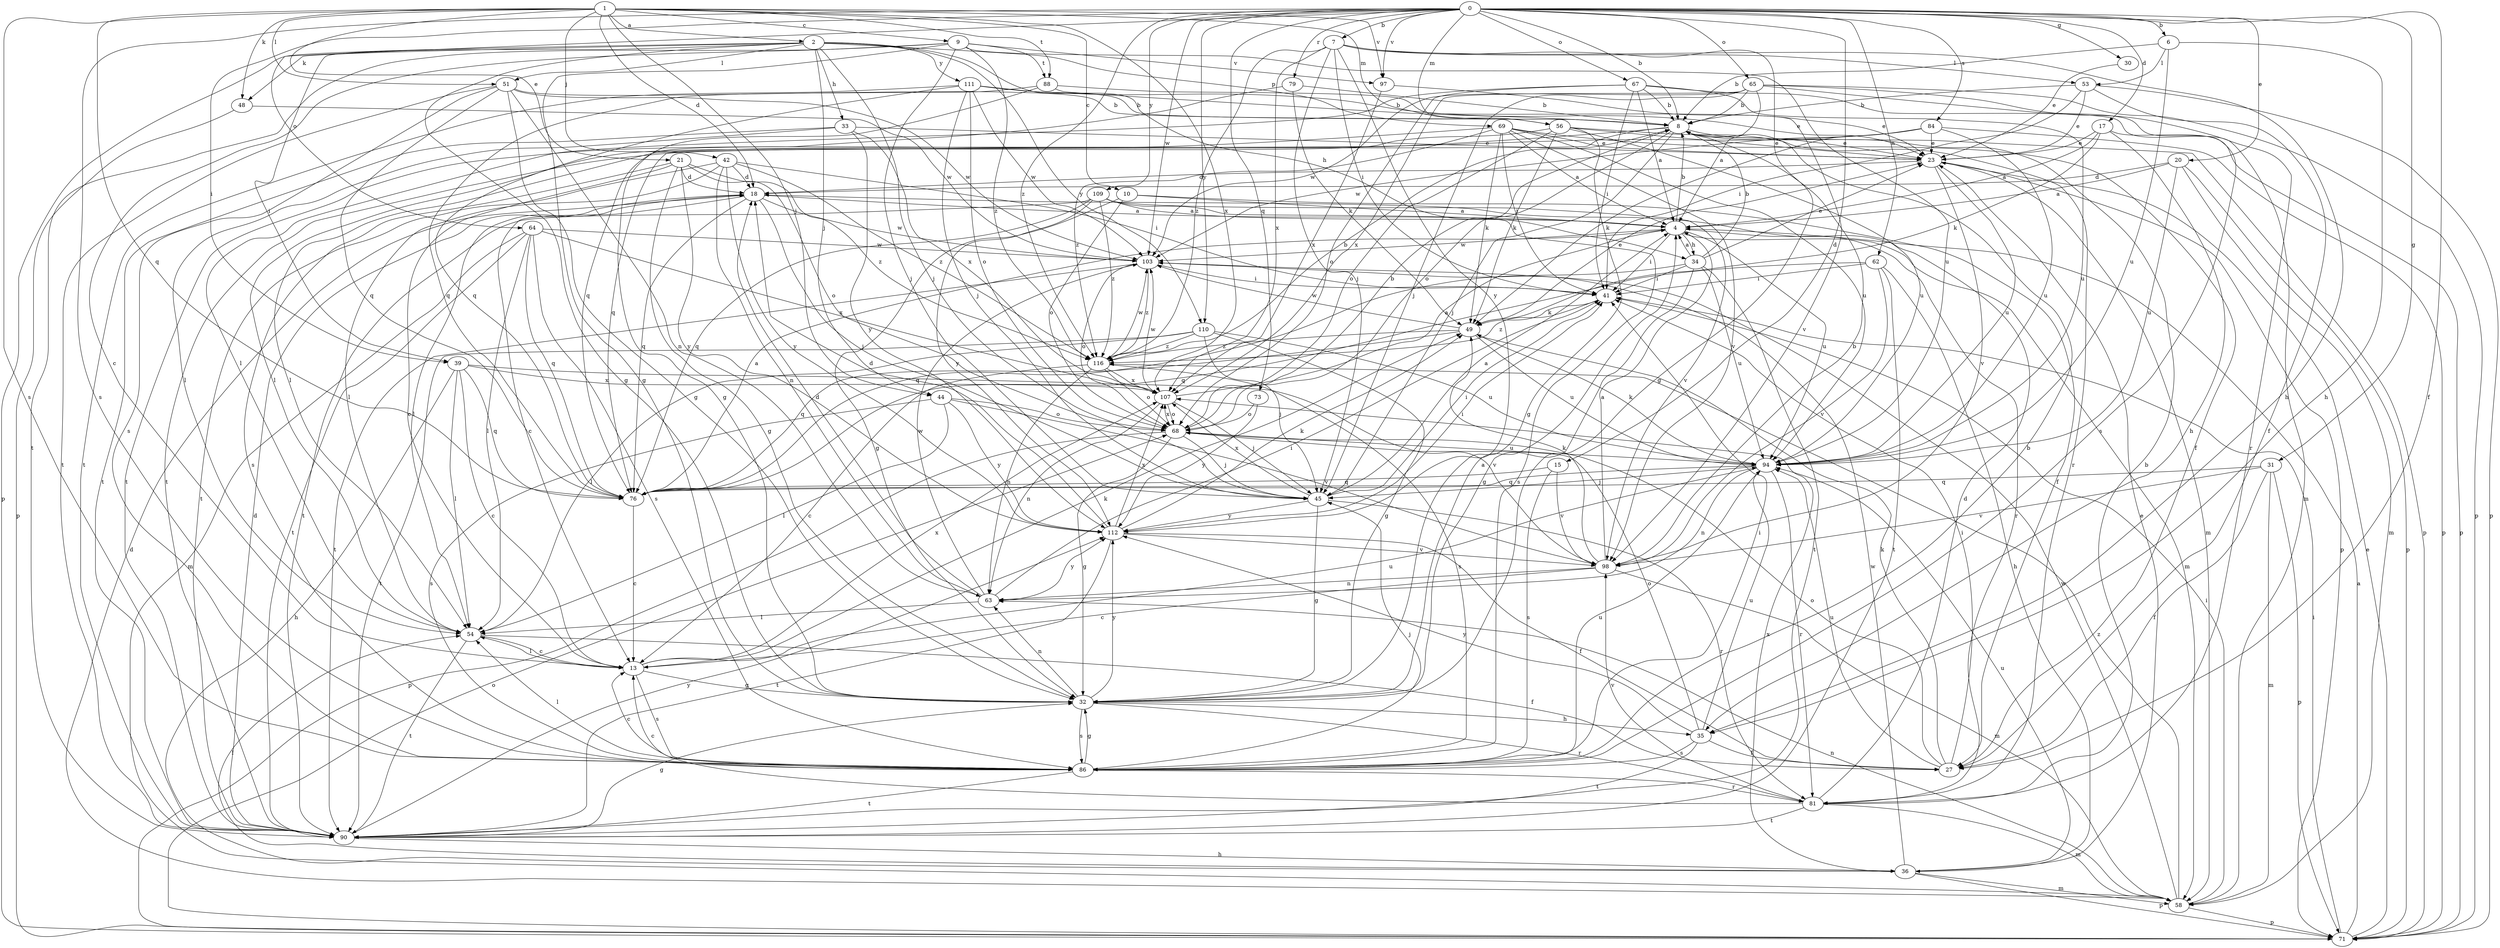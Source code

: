 strict digraph  {
0;
1;
2;
4;
6;
7;
8;
9;
10;
13;
15;
17;
18;
20;
21;
23;
27;
30;
31;
32;
33;
34;
35;
36;
39;
41;
42;
44;
45;
48;
49;
51;
53;
54;
56;
58;
62;
63;
64;
65;
67;
68;
69;
71;
73;
76;
79;
81;
84;
86;
88;
90;
94;
97;
98;
103;
107;
109;
110;
111;
112;
116;
0 -> 6  [label=b];
0 -> 7  [label=b];
0 -> 8  [label=b];
0 -> 15  [label=d];
0 -> 17  [label=d];
0 -> 20  [label=e];
0 -> 27  [label=f];
0 -> 30  [label=g];
0 -> 31  [label=g];
0 -> 39  [label=i];
0 -> 56  [label=m];
0 -> 62  [label=n];
0 -> 64  [label=o];
0 -> 65  [label=o];
0 -> 67  [label=o];
0 -> 73  [label=q];
0 -> 79  [label=r];
0 -> 84  [label=s];
0 -> 86  [label=s];
0 -> 97  [label=v];
0 -> 103  [label=w];
0 -> 109  [label=y];
0 -> 110  [label=y];
0 -> 116  [label=z];
1 -> 2  [label=a];
1 -> 9  [label=c];
1 -> 10  [label=c];
1 -> 18  [label=d];
1 -> 21  [label=e];
1 -> 42  [label=j];
1 -> 44  [label=j];
1 -> 48  [label=k];
1 -> 51  [label=l];
1 -> 56  [label=m];
1 -> 76  [label=q];
1 -> 86  [label=s];
1 -> 88  [label=t];
1 -> 97  [label=v];
1 -> 107  [label=x];
2 -> 32  [label=g];
2 -> 33  [label=h];
2 -> 34  [label=h];
2 -> 39  [label=i];
2 -> 44  [label=j];
2 -> 45  [label=j];
2 -> 48  [label=k];
2 -> 51  [label=l];
2 -> 69  [label=p];
2 -> 71  [label=p];
2 -> 110  [label=y];
2 -> 111  [label=y];
4 -> 8  [label=b];
4 -> 34  [label=h];
4 -> 41  [label=i];
4 -> 58  [label=m];
4 -> 81  [label=r];
4 -> 94  [label=u];
4 -> 103  [label=w];
6 -> 8  [label=b];
6 -> 35  [label=h];
6 -> 53  [label=l];
6 -> 94  [label=u];
7 -> 32  [label=g];
7 -> 35  [label=h];
7 -> 41  [label=i];
7 -> 45  [label=j];
7 -> 53  [label=l];
7 -> 107  [label=x];
7 -> 112  [label=y];
7 -> 116  [label=z];
8 -> 23  [label=e];
8 -> 45  [label=j];
8 -> 54  [label=l];
8 -> 68  [label=o];
8 -> 71  [label=p];
8 -> 76  [label=q];
9 -> 13  [label=c];
9 -> 32  [label=g];
9 -> 45  [label=j];
9 -> 88  [label=t];
9 -> 90  [label=t];
9 -> 94  [label=u];
9 -> 97  [label=v];
9 -> 116  [label=z];
10 -> 4  [label=a];
10 -> 27  [label=f];
10 -> 32  [label=g];
10 -> 68  [label=o];
13 -> 32  [label=g];
13 -> 49  [label=k];
13 -> 54  [label=l];
13 -> 86  [label=s];
13 -> 94  [label=u];
13 -> 107  [label=x];
15 -> 76  [label=q];
15 -> 86  [label=s];
15 -> 98  [label=v];
17 -> 4  [label=a];
17 -> 23  [label=e];
17 -> 35  [label=h];
17 -> 49  [label=k];
17 -> 71  [label=p];
18 -> 4  [label=a];
18 -> 13  [label=c];
18 -> 45  [label=j];
18 -> 54  [label=l];
18 -> 76  [label=q];
18 -> 103  [label=w];
20 -> 4  [label=a];
20 -> 18  [label=d];
20 -> 58  [label=m];
20 -> 71  [label=p];
20 -> 94  [label=u];
21 -> 13  [label=c];
21 -> 18  [label=d];
21 -> 32  [label=g];
21 -> 68  [label=o];
21 -> 86  [label=s];
21 -> 112  [label=y];
21 -> 116  [label=z];
23 -> 18  [label=d];
23 -> 58  [label=m];
23 -> 71  [label=p];
23 -> 94  [label=u];
23 -> 98  [label=v];
27 -> 41  [label=i];
27 -> 49  [label=k];
27 -> 68  [label=o];
27 -> 94  [label=u];
30 -> 23  [label=e];
31 -> 27  [label=f];
31 -> 58  [label=m];
31 -> 71  [label=p];
31 -> 76  [label=q];
31 -> 98  [label=v];
32 -> 4  [label=a];
32 -> 35  [label=h];
32 -> 63  [label=n];
32 -> 81  [label=r];
32 -> 86  [label=s];
32 -> 112  [label=y];
33 -> 23  [label=e];
33 -> 54  [label=l];
33 -> 90  [label=t];
33 -> 107  [label=x];
33 -> 112  [label=y];
34 -> 4  [label=a];
34 -> 8  [label=b];
34 -> 23  [label=e];
34 -> 32  [label=g];
34 -> 41  [label=i];
34 -> 76  [label=q];
34 -> 90  [label=t];
34 -> 94  [label=u];
35 -> 27  [label=f];
35 -> 68  [label=o];
35 -> 86  [label=s];
35 -> 90  [label=t];
35 -> 94  [label=u];
35 -> 112  [label=y];
36 -> 23  [label=e];
36 -> 54  [label=l];
36 -> 58  [label=m];
36 -> 71  [label=p];
36 -> 94  [label=u];
36 -> 103  [label=w];
36 -> 107  [label=x];
39 -> 13  [label=c];
39 -> 36  [label=h];
39 -> 54  [label=l];
39 -> 76  [label=q];
39 -> 98  [label=v];
39 -> 107  [label=x];
41 -> 49  [label=k];
41 -> 116  [label=z];
42 -> 18  [label=d];
42 -> 41  [label=i];
42 -> 54  [label=l];
42 -> 63  [label=n];
42 -> 90  [label=t];
42 -> 112  [label=y];
42 -> 116  [label=z];
44 -> 54  [label=l];
44 -> 68  [label=o];
44 -> 86  [label=s];
44 -> 98  [label=v];
44 -> 112  [label=y];
45 -> 4  [label=a];
45 -> 32  [label=g];
45 -> 41  [label=i];
45 -> 81  [label=r];
45 -> 107  [label=x];
45 -> 112  [label=y];
48 -> 71  [label=p];
48 -> 103  [label=w];
49 -> 23  [label=e];
49 -> 76  [label=q];
49 -> 94  [label=u];
49 -> 103  [label=w];
49 -> 116  [label=z];
51 -> 8  [label=b];
51 -> 32  [label=g];
51 -> 63  [label=n];
51 -> 76  [label=q];
51 -> 86  [label=s];
51 -> 90  [label=t];
51 -> 103  [label=w];
53 -> 8  [label=b];
53 -> 23  [label=e];
53 -> 27  [label=f];
53 -> 41  [label=i];
53 -> 71  [label=p];
54 -> 13  [label=c];
54 -> 27  [label=f];
54 -> 90  [label=t];
56 -> 23  [label=e];
56 -> 32  [label=g];
56 -> 49  [label=k];
56 -> 54  [label=l];
56 -> 68  [label=o];
56 -> 81  [label=r];
56 -> 94  [label=u];
58 -> 18  [label=d];
58 -> 41  [label=i];
58 -> 63  [label=n];
58 -> 71  [label=p];
58 -> 103  [label=w];
58 -> 116  [label=z];
62 -> 36  [label=h];
62 -> 41  [label=i];
62 -> 76  [label=q];
62 -> 90  [label=t];
62 -> 98  [label=v];
63 -> 18  [label=d];
63 -> 41  [label=i];
63 -> 54  [label=l];
63 -> 103  [label=w];
63 -> 112  [label=y];
64 -> 54  [label=l];
64 -> 58  [label=m];
64 -> 76  [label=q];
64 -> 86  [label=s];
64 -> 90  [label=t];
64 -> 103  [label=w];
64 -> 107  [label=x];
65 -> 4  [label=a];
65 -> 8  [label=b];
65 -> 45  [label=j];
65 -> 71  [label=p];
65 -> 81  [label=r];
65 -> 86  [label=s];
65 -> 103  [label=w];
65 -> 107  [label=x];
67 -> 4  [label=a];
67 -> 8  [label=b];
67 -> 41  [label=i];
67 -> 54  [label=l];
67 -> 58  [label=m];
67 -> 68  [label=o];
67 -> 94  [label=u];
68 -> 8  [label=b];
68 -> 32  [label=g];
68 -> 45  [label=j];
68 -> 71  [label=p];
68 -> 94  [label=u];
68 -> 107  [label=x];
69 -> 4  [label=a];
69 -> 23  [label=e];
69 -> 27  [label=f];
69 -> 41  [label=i];
69 -> 49  [label=k];
69 -> 90  [label=t];
69 -> 94  [label=u];
69 -> 98  [label=v];
69 -> 116  [label=z];
71 -> 4  [label=a];
71 -> 23  [label=e];
71 -> 41  [label=i];
71 -> 68  [label=o];
73 -> 68  [label=o];
73 -> 112  [label=y];
76 -> 4  [label=a];
76 -> 13  [label=c];
79 -> 8  [label=b];
79 -> 49  [label=k];
79 -> 76  [label=q];
81 -> 8  [label=b];
81 -> 13  [label=c];
81 -> 18  [label=d];
81 -> 58  [label=m];
81 -> 90  [label=t];
81 -> 98  [label=v];
84 -> 23  [label=e];
84 -> 49  [label=k];
84 -> 71  [label=p];
84 -> 90  [label=t];
84 -> 94  [label=u];
84 -> 103  [label=w];
86 -> 8  [label=b];
86 -> 13  [label=c];
86 -> 32  [label=g];
86 -> 41  [label=i];
86 -> 45  [label=j];
86 -> 54  [label=l];
86 -> 81  [label=r];
86 -> 90  [label=t];
86 -> 94  [label=u];
88 -> 8  [label=b];
88 -> 32  [label=g];
88 -> 76  [label=q];
88 -> 98  [label=v];
90 -> 18  [label=d];
90 -> 32  [label=g];
90 -> 36  [label=h];
90 -> 112  [label=y];
94 -> 45  [label=j];
94 -> 49  [label=k];
94 -> 63  [label=n];
94 -> 76  [label=q];
94 -> 81  [label=r];
97 -> 23  [label=e];
97 -> 107  [label=x];
98 -> 4  [label=a];
98 -> 8  [label=b];
98 -> 13  [label=c];
98 -> 49  [label=k];
98 -> 58  [label=m];
98 -> 63  [label=n];
103 -> 41  [label=i];
103 -> 68  [label=o];
103 -> 90  [label=t];
103 -> 116  [label=z];
107 -> 4  [label=a];
107 -> 45  [label=j];
107 -> 63  [label=n];
107 -> 68  [label=o];
107 -> 103  [label=w];
109 -> 4  [label=a];
109 -> 76  [label=q];
109 -> 86  [label=s];
109 -> 90  [label=t];
109 -> 98  [label=v];
109 -> 112  [label=y];
109 -> 116  [label=z];
110 -> 32  [label=g];
110 -> 45  [label=j];
110 -> 54  [label=l];
110 -> 90  [label=t];
110 -> 94  [label=u];
110 -> 116  [label=z];
111 -> 8  [label=b];
111 -> 23  [label=e];
111 -> 45  [label=j];
111 -> 68  [label=o];
111 -> 76  [label=q];
111 -> 90  [label=t];
111 -> 103  [label=w];
112 -> 18  [label=d];
112 -> 27  [label=f];
112 -> 41  [label=i];
112 -> 49  [label=k];
112 -> 90  [label=t];
112 -> 98  [label=v];
112 -> 107  [label=x];
116 -> 8  [label=b];
116 -> 13  [label=c];
116 -> 63  [label=n];
116 -> 68  [label=o];
116 -> 86  [label=s];
116 -> 103  [label=w];
116 -> 107  [label=x];
}
